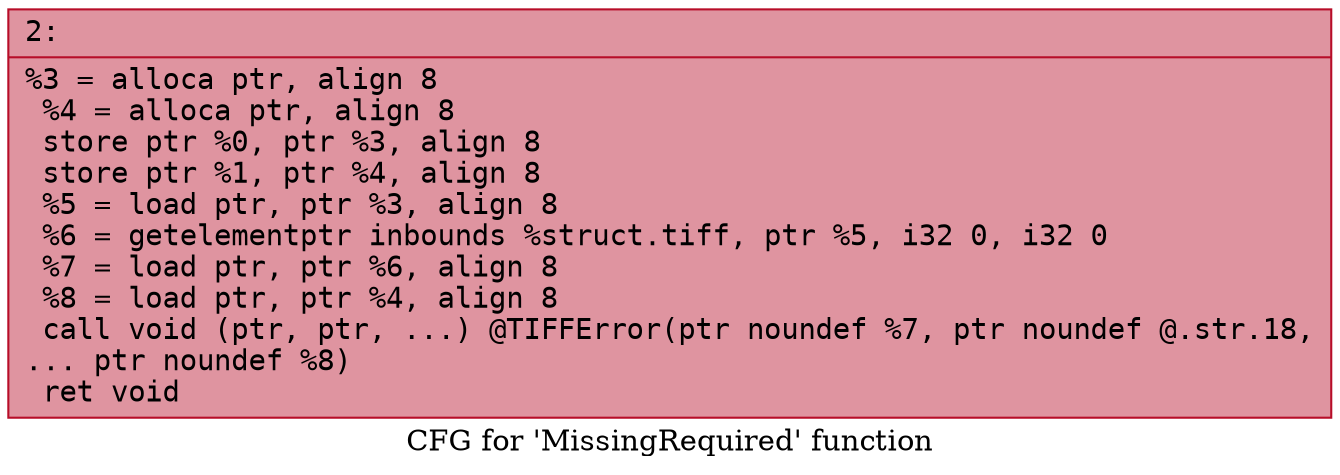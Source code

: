 digraph "CFG for 'MissingRequired' function" {
	label="CFG for 'MissingRequired' function";

	Node0x6000036ac410 [shape=record,color="#b70d28ff", style=filled, fillcolor="#b70d2870" fontname="Courier",label="{2:\l|  %3 = alloca ptr, align 8\l  %4 = alloca ptr, align 8\l  store ptr %0, ptr %3, align 8\l  store ptr %1, ptr %4, align 8\l  %5 = load ptr, ptr %3, align 8\l  %6 = getelementptr inbounds %struct.tiff, ptr %5, i32 0, i32 0\l  %7 = load ptr, ptr %6, align 8\l  %8 = load ptr, ptr %4, align 8\l  call void (ptr, ptr, ...) @TIFFError(ptr noundef %7, ptr noundef @.str.18,\l... ptr noundef %8)\l  ret void\l}"];
}

